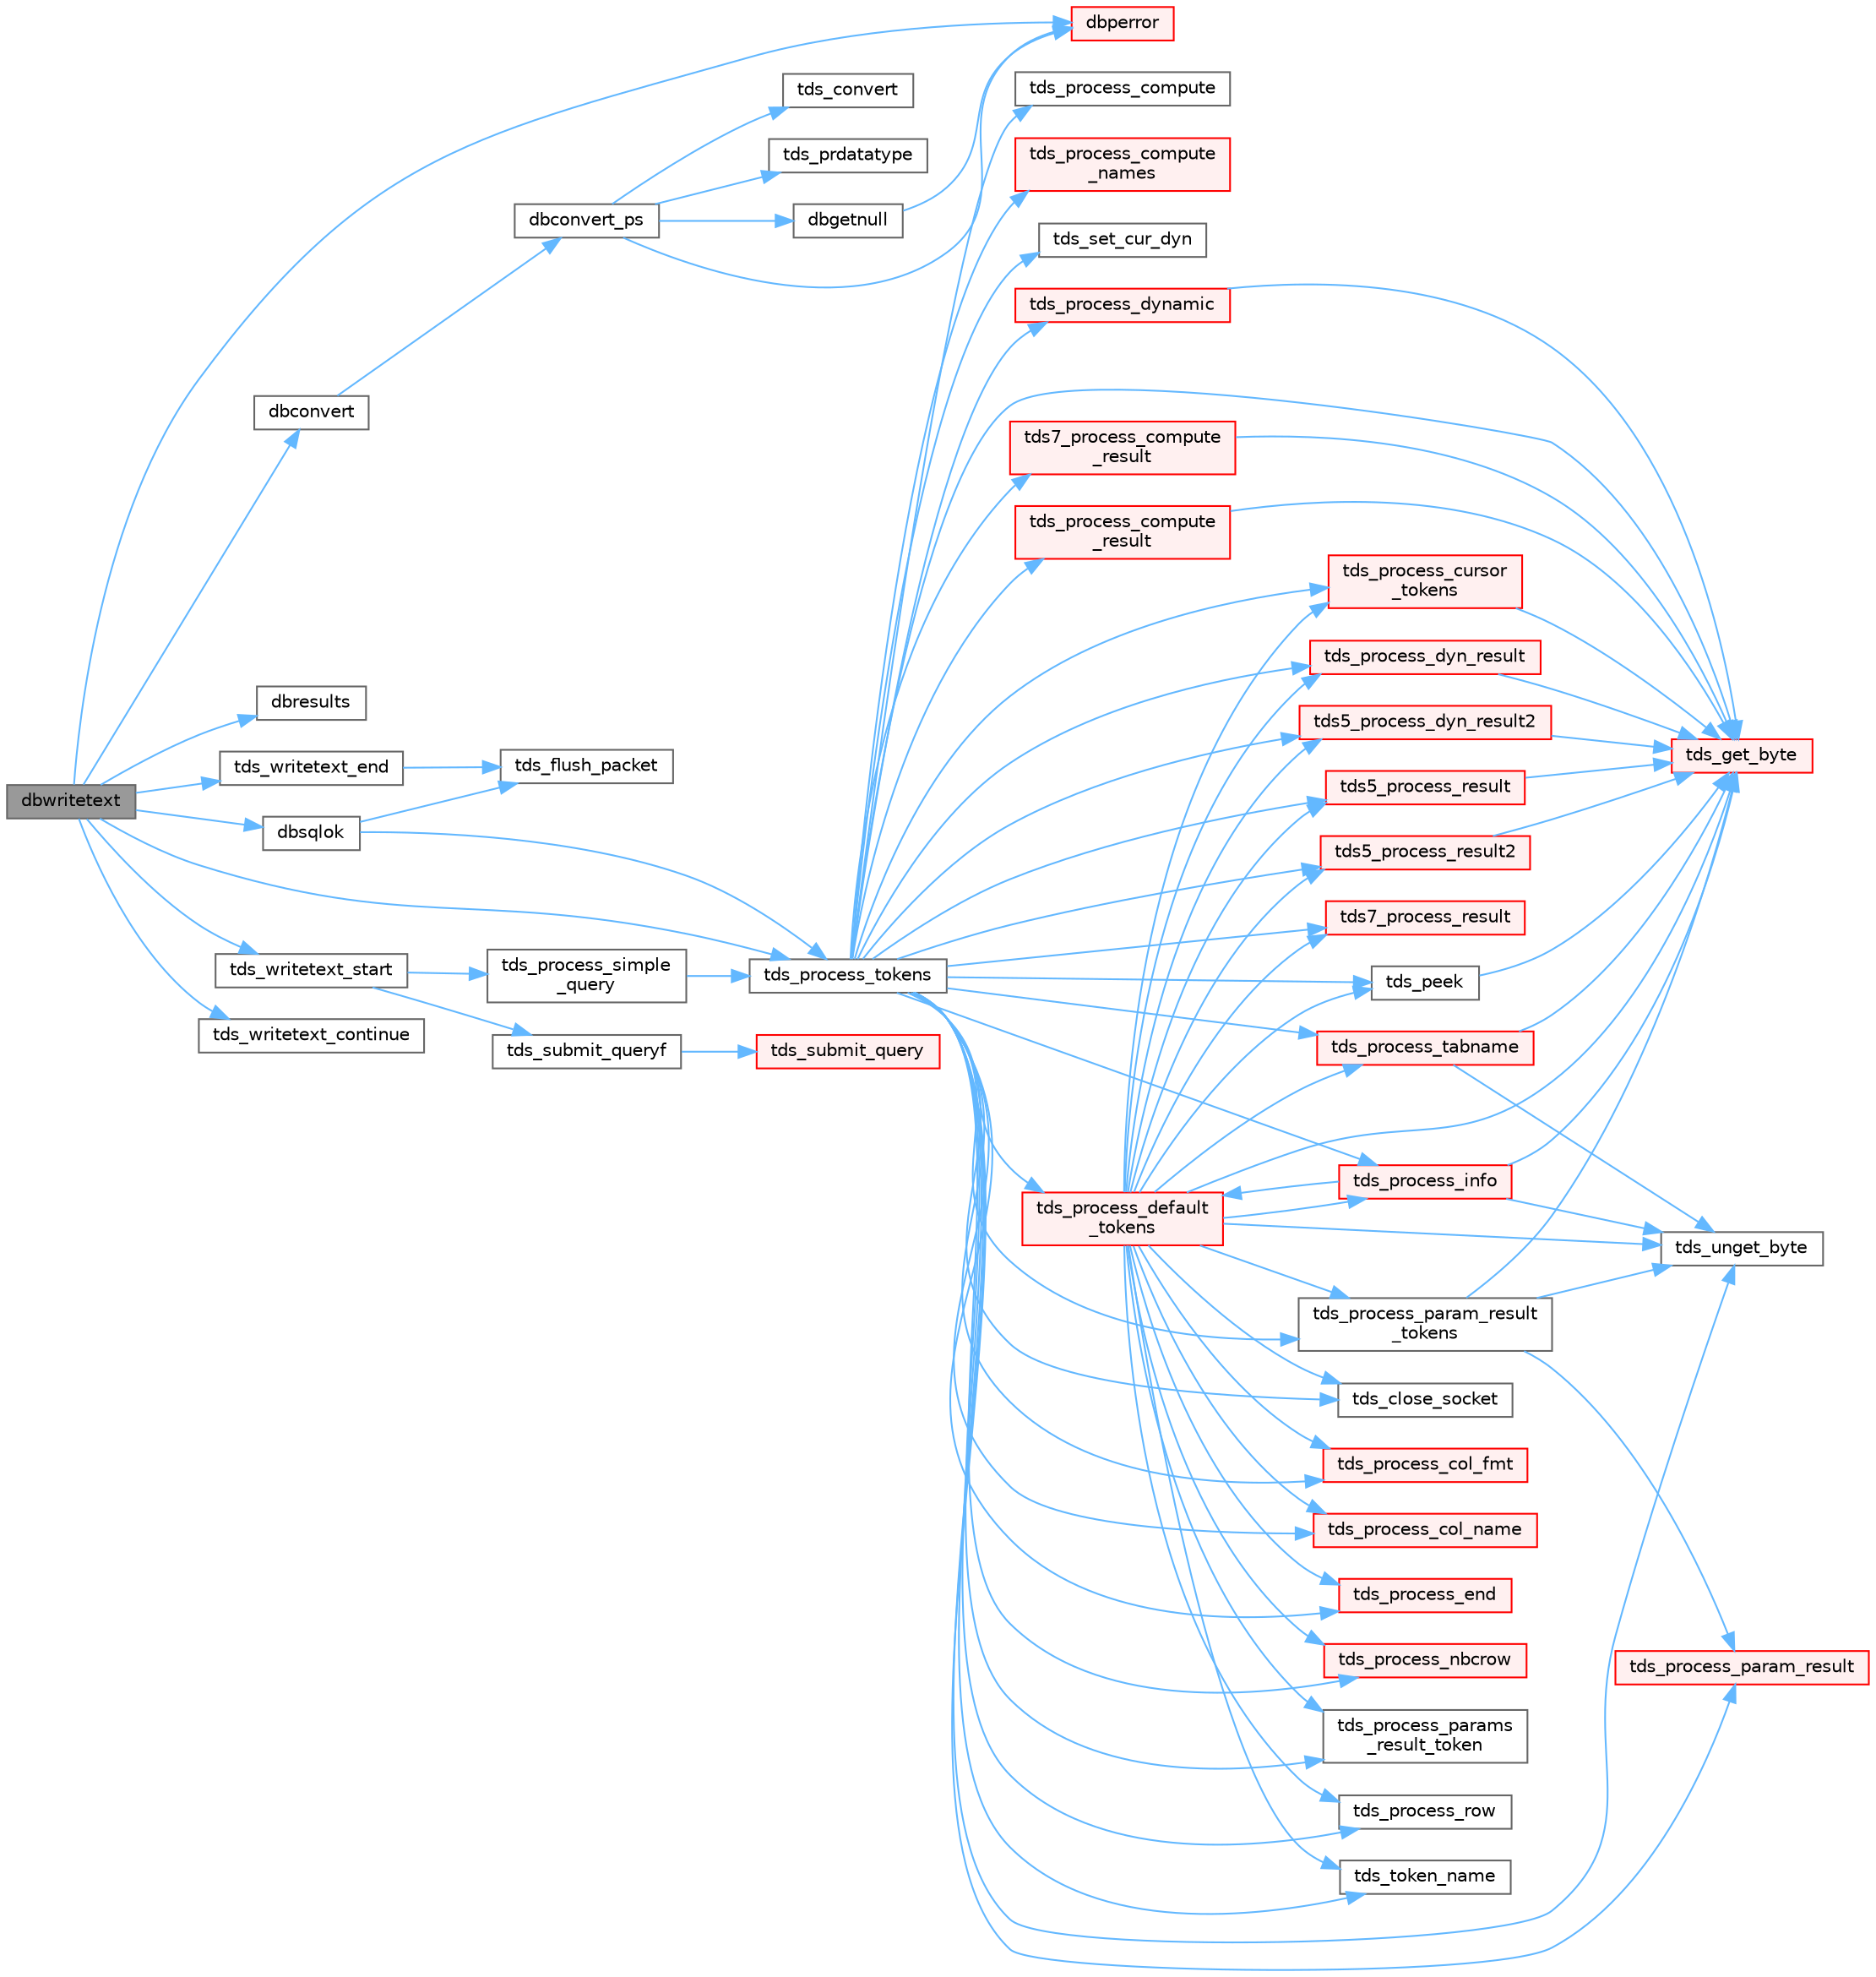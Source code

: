 digraph "dbwritetext"
{
 // LATEX_PDF_SIZE
  bgcolor="transparent";
  edge [fontname=Helvetica,fontsize=10,labelfontname=Helvetica,labelfontsize=10];
  node [fontname=Helvetica,fontsize=10,shape=box,height=0.2,width=0.4];
  rankdir="LR";
  Node1 [id="Node000001",label="dbwritetext",height=0.2,width=0.4,color="gray40", fillcolor="grey60", style="filled", fontcolor="black",tooltip="Send text or image data to the server."];
  Node1 -> Node2 [id="edge1_Node000001_Node000002",color="steelblue1",style="solid",tooltip=" "];
  Node2 [id="Node000002",label="dbconvert",height=0.2,width=0.4,color="grey40", fillcolor="white", style="filled",URL="$a00575.html#ga32eb72f6fb3edb130e59fb3dd0766e7e",tooltip="cf."];
  Node2 -> Node3 [id="edge2_Node000002_Node000003",color="steelblue1",style="solid",tooltip=" "];
  Node3 [id="Node000003",label="dbconvert_ps",height=0.2,width=0.4,color="grey40", fillcolor="white", style="filled",URL="$a00575.html#ga8b00d5cdcaa20cba13fa2e03d52a443e",tooltip="Convert one datatype to another."];
  Node3 -> Node4 [id="edge3_Node000003_Node000004",color="steelblue1",style="solid",tooltip=" "];
  Node4 [id="Node000004",label="dbgetnull",height=0.2,width=0.4,color="grey40", fillcolor="white", style="filled",URL="$a00089.html#aea6a865806d454280126de940478c214",tooltip=" "];
  Node4 -> Node5 [id="edge4_Node000004_Node000005",color="steelblue1",style="solid",tooltip=" "];
  Node5 [id="Node000005",label="dbperror",height=0.2,width=0.4,color="red", fillcolor="#FFF0F0", style="filled",URL="$a00581.html#ga302a4ce6559b81808e3be51615cd1b67",tooltip="Call client-installed error handler."];
  Node3 -> Node5 [id="edge5_Node000003_Node000005",color="steelblue1",style="solid",tooltip=" "];
  Node3 -> Node8 [id="edge6_Node000003_Node000008",color="steelblue1",style="solid",tooltip=" "];
  Node8 [id="Node000008",label="tds_convert",height=0.2,width=0.4,color="grey40", fillcolor="white", style="filled",URL="$a00587.html#gad83c146aa5ba3f1515557d6b5248494a",tooltip="tds_convert convert a type to another."];
  Node3 -> Node9 [id="edge7_Node000003_Node000009",color="steelblue1",style="solid",tooltip=" "];
  Node9 [id="Node000009",label="tds_prdatatype",height=0.2,width=0.4,color="grey40", fillcolor="white", style="filled",URL="$a00089.html#ac7a199aaeb82935f6d1dda2be551a089",tooltip="Returns type in string."];
  Node1 -> Node5 [id="edge8_Node000001_Node000005",color="steelblue1",style="solid",tooltip=" "];
  Node1 -> Node10 [id="edge9_Node000001_Node000010",color="steelblue1",style="solid",tooltip=" "];
  Node10 [id="Node000010",label="dbresults",height=0.2,width=0.4,color="grey40", fillcolor="white", style="filled",URL="$a00575.html#ga4e26d949be2c3bf71b1a33c75b11d931",tooltip="Set up query results."];
  Node1 -> Node11 [id="edge10_Node000001_Node000011",color="steelblue1",style="solid",tooltip=" "];
  Node11 [id="Node000011",label="dbsqlok",height=0.2,width=0.4,color="grey40", fillcolor="white", style="filled",URL="$a00575.html#gae1f50a6a2c31fda57cb481922b06841e",tooltip="Wait for results of a query from the server."];
  Node11 -> Node12 [id="edge11_Node000011_Node000012",color="steelblue1",style="solid",tooltip=" "];
  Node12 [id="Node000012",label="tds_flush_packet",height=0.2,width=0.4,color="grey40", fillcolor="white", style="filled",URL="$a00591.html#ga5feb53554e8917a81bbbc332163a61fb",tooltip="Flush packet to server."];
  Node11 -> Node13 [id="edge12_Node000011_Node000013",color="steelblue1",style="solid",tooltip=" "];
  Node13 [id="Node000013",label="tds_process_tokens",height=0.2,width=0.4,color="grey40", fillcolor="white", style="filled",URL="$a00592.html#gabfc9de1d1fe718818caf63a4be4035a6",tooltip="process all streams."];
  Node13 -> Node14 [id="edge13_Node000013_Node000014",color="steelblue1",style="solid",tooltip=" "];
  Node14 [id="Node000014",label="tds5_process_dyn_result2",height=0.2,width=0.4,color="red", fillcolor="#FFF0F0", style="filled",URL="$a00592.html#gae688b515631141acfbc41bbb91c8b921",tooltip="Process new TDS 5.0 token for describing output parameters."];
  Node14 -> Node38 [id="edge14_Node000014_Node000038",color="steelblue1",style="solid",tooltip=" "];
  Node38 [id="Node000038",label="tds_get_byte",height=0.2,width=0.4,color="red", fillcolor="#FFF0F0", style="filled",URL="$a00591.html#ga0cb72d3f6943795c39db1fa692be0a58",tooltip="Return a single byte from the input buffer."];
  Node13 -> Node41 [id="edge15_Node000013_Node000041",color="steelblue1",style="solid",tooltip=" "];
  Node41 [id="Node000041",label="tds5_process_result",height=0.2,width=0.4,color="red", fillcolor="#FFF0F0", style="filled",URL="$a00592.html#ga547b2f48659f77a69aa802d861ac827d",tooltip="tds5_process_result() is the TDS 5.0 result set processing routine."];
  Node41 -> Node38 [id="edge16_Node000041_Node000038",color="steelblue1",style="solid",tooltip=" "];
  Node13 -> Node44 [id="edge17_Node000013_Node000044",color="steelblue1",style="solid",tooltip=" "];
  Node44 [id="Node000044",label="tds5_process_result2",height=0.2,width=0.4,color="red", fillcolor="#FFF0F0", style="filled",URL="$a00592.html#gabe2bdd5a41ce067cb31aef18ff81cb1c",tooltip="tds5_process_result2() is the new TDS 5.0 result set processing routine."];
  Node44 -> Node38 [id="edge18_Node000044_Node000038",color="steelblue1",style="solid",tooltip=" "];
  Node13 -> Node47 [id="edge19_Node000013_Node000047",color="steelblue1",style="solid",tooltip=" "];
  Node47 [id="Node000047",label="tds7_process_compute\l_result",height=0.2,width=0.4,color="red", fillcolor="#FFF0F0", style="filled",URL="$a00592.html#ga6728e344caa20aea1def85f58dea138b",tooltip="tds7_process_compute_result() processes compute result sets for TDS 7/8."];
  Node47 -> Node38 [id="edge20_Node000047_Node000038",color="steelblue1",style="solid",tooltip=" "];
  Node13 -> Node51 [id="edge21_Node000013_Node000051",color="steelblue1",style="solid",tooltip=" "];
  Node51 [id="Node000051",label="tds7_process_result",height=0.2,width=0.4,color="red", fillcolor="#FFF0F0", style="filled",URL="$a00592.html#gaca56fc22d65a24a96d1bef310ade73aa",tooltip="tds7_process_result() is the TDS 7.0 result set processing routine."];
  Node13 -> Node27 [id="edge22_Node000013_Node000027",color="steelblue1",style="solid",tooltip=" "];
  Node27 [id="Node000027",label="tds_close_socket",height=0.2,width=0.4,color="grey40", fillcolor="white", style="filled",URL="$a00591.html#ga3e3f76009fce5ceedb2f42bb2c9aed2e",tooltip="Close current socket."];
  Node13 -> Node38 [id="edge23_Node000013_Node000038",color="steelblue1",style="solid",tooltip=" "];
  Node13 -> Node52 [id="edge24_Node000013_Node000052",color="steelblue1",style="solid",tooltip=" "];
  Node52 [id="Node000052",label="tds_peek",height=0.2,width=0.4,color="grey40", fillcolor="white", style="filled",URL="$a00591.html#ga221e98a9c8be96ec6c8547891e1b53af",tooltip="Reads a byte from the TDS stream without removing it."];
  Node52 -> Node38 [id="edge25_Node000052_Node000038",color="steelblue1",style="solid",tooltip=" "];
  Node13 -> Node53 [id="edge26_Node000013_Node000053",color="steelblue1",style="solid",tooltip=" "];
  Node53 [id="Node000053",label="tds_process_col_fmt",height=0.2,width=0.4,color="red", fillcolor="#FFF0F0", style="filled",URL="$a00592.html#ga4e3dd9d3614f5f0433b78b761dd68741",tooltip="tds_process_col_fmt() is the other half of result set processing under TDS 4.2."];
  Node13 -> Node54 [id="edge27_Node000013_Node000054",color="steelblue1",style="solid",tooltip=" "];
  Node54 [id="Node000054",label="tds_process_col_name",height=0.2,width=0.4,color="red", fillcolor="#FFF0F0", style="filled",URL="$a00592.html#ga905d2fa5e1b602817bd16bb0fcf9eadb",tooltip="tds_process_col_name() is one half of the result set under TDS 4.2 it contains all the column names,..."];
  Node13 -> Node58 [id="edge28_Node000013_Node000058",color="steelblue1",style="solid",tooltip=" "];
  Node58 [id="Node000058",label="tds_process_compute",height=0.2,width=0.4,color="grey40", fillcolor="white", style="filled",URL="$a00592.html#ga6fcb37d5addebdc1af9f34ebc59fd7a8",tooltip="tds_process_compute() processes compute rows and places them in the row buffer."];
  Node13 -> Node59 [id="edge29_Node000013_Node000059",color="steelblue1",style="solid",tooltip=" "];
  Node59 [id="Node000059",label="tds_process_compute\l_names",height=0.2,width=0.4,color="red", fillcolor="#FFF0F0", style="filled",URL="$a00592.html#gae5b3e01f3d665f9e377de091f46f1ab9",tooltip="tds_process_compute_names() processes compute result sets."];
  Node13 -> Node60 [id="edge30_Node000013_Node000060",color="steelblue1",style="solid",tooltip=" "];
  Node60 [id="Node000060",label="tds_process_compute\l_result",height=0.2,width=0.4,color="red", fillcolor="#FFF0F0", style="filled",URL="$a00592.html#gae3368ea80d0d8b13791ceb13ee5f19c9",tooltip="tds_process_compute_result() processes compute result sets."];
  Node60 -> Node38 [id="edge31_Node000060_Node000038",color="steelblue1",style="solid",tooltip=" "];
  Node13 -> Node61 [id="edge32_Node000013_Node000061",color="steelblue1",style="solid",tooltip=" "];
  Node61 [id="Node000061",label="tds_process_cursor\l_tokens",height=0.2,width=0.4,color="red", fillcolor="#FFF0F0", style="filled",URL="$a00592.html#ga315d875d90c64d12d61fc9e33b4dee96",tooltip="Reads cursor command results."];
  Node61 -> Node38 [id="edge33_Node000061_Node000038",color="steelblue1",style="solid",tooltip=" "];
  Node13 -> Node62 [id="edge34_Node000013_Node000062",color="steelblue1",style="solid",tooltip=" "];
  Node62 [id="Node000062",label="tds_process_default\l_tokens",height=0.2,width=0.4,color="red", fillcolor="#FFF0F0", style="filled",URL="$a00592.html#ga39453d084f3f780ac4602d4abf2839f7",tooltip="tds_process_default_tokens() is a catch all function that is called to process tokens not known to ot..."];
  Node62 -> Node14 [id="edge35_Node000062_Node000014",color="steelblue1",style="solid",tooltip=" "];
  Node62 -> Node41 [id="edge36_Node000062_Node000041",color="steelblue1",style="solid",tooltip=" "];
  Node62 -> Node44 [id="edge37_Node000062_Node000044",color="steelblue1",style="solid",tooltip=" "];
  Node62 -> Node51 [id="edge38_Node000062_Node000051",color="steelblue1",style="solid",tooltip=" "];
  Node62 -> Node27 [id="edge39_Node000062_Node000027",color="steelblue1",style="solid",tooltip=" "];
  Node62 -> Node38 [id="edge40_Node000062_Node000038",color="steelblue1",style="solid",tooltip=" "];
  Node62 -> Node52 [id="edge41_Node000062_Node000052",color="steelblue1",style="solid",tooltip=" "];
  Node62 -> Node53 [id="edge42_Node000062_Node000053",color="steelblue1",style="solid",tooltip=" "];
  Node62 -> Node54 [id="edge43_Node000062_Node000054",color="steelblue1",style="solid",tooltip=" "];
  Node62 -> Node61 [id="edge44_Node000062_Node000061",color="steelblue1",style="solid",tooltip=" "];
  Node62 -> Node66 [id="edge45_Node000062_Node000066",color="steelblue1",style="solid",tooltip=" "];
  Node66 [id="Node000066",label="tds_process_dyn_result",height=0.2,width=0.4,color="red", fillcolor="#FFF0F0", style="filled",URL="$a00592.html#ga416cf119c1d4a0fca27dc5b50c261358",tooltip="Process results from dynamic."];
  Node66 -> Node38 [id="edge46_Node000066_Node000038",color="steelblue1",style="solid",tooltip=" "];
  Node62 -> Node67 [id="edge47_Node000062_Node000067",color="steelblue1",style="solid",tooltip=" "];
  Node67 [id="Node000067",label="tds_process_end",height=0.2,width=0.4,color="red", fillcolor="#FFF0F0", style="filled",URL="$a00592.html#ga6ee2e7af38af768611b8bf4b79c36f46",tooltip="tds_process_end() processes any of the DONE, DONEPROC, or DONEINPROC tokens."];
  Node62 -> Node89 [id="edge48_Node000062_Node000089",color="steelblue1",style="solid",tooltip=" "];
  Node89 [id="Node000089",label="tds_process_info",height=0.2,width=0.4,color="red", fillcolor="#FFF0F0", style="filled",URL="$a00592.html#ga65a2316369529731732f200c190d05d6",tooltip="tds_process_info() is called for INFO, ERR, or EED tokens and is responsible for calling the CLI's me..."];
  Node89 -> Node38 [id="edge49_Node000089_Node000038",color="steelblue1",style="solid",tooltip=" "];
  Node89 -> Node62 [id="edge50_Node000089_Node000062",color="steelblue1",style="solid",tooltip=" "];
  Node89 -> Node90 [id="edge51_Node000089_Node000090",color="steelblue1",style="solid",tooltip=" "];
  Node90 [id="Node000090",label="tds_unget_byte",height=0.2,width=0.4,color="grey40", fillcolor="white", style="filled",URL="$a00591.html#gad70d59fb317d098b0c9fd29dd77131a8",tooltip="Unget will always work as long as you don't call it twice in a row."];
  Node62 -> Node91 [id="edge52_Node000062_Node000091",color="steelblue1",style="solid",tooltip=" "];
  Node91 [id="Node000091",label="tds_process_nbcrow",height=0.2,width=0.4,color="red", fillcolor="#FFF0F0", style="filled",URL="$a00592.html#gaf7264c9eb3aa7a73358a4c65f02d3d3c",tooltip="tds_process_nbcrow() processes rows and places them in the row buffer."];
  Node62 -> Node92 [id="edge53_Node000062_Node000092",color="steelblue1",style="solid",tooltip=" "];
  Node92 [id="Node000092",label="tds_process_param_result\l_tokens",height=0.2,width=0.4,color="grey40", fillcolor="white", style="filled",URL="$a00592.html#ga9fdef8228d29cab7fa9098f07fa73fba",tooltip="Process parameters from networks."];
  Node92 -> Node38 [id="edge54_Node000092_Node000038",color="steelblue1",style="solid",tooltip=" "];
  Node92 -> Node93 [id="edge55_Node000092_Node000093",color="steelblue1",style="solid",tooltip=" "];
  Node93 [id="Node000093",label="tds_process_param_result",height=0.2,width=0.4,color="red", fillcolor="#FFF0F0", style="filled",URL="$a00592.html#gacb3354443bcefe7a500a500a4904cc05",tooltip="process output parameters of a stored procedure."];
  Node92 -> Node90 [id="edge56_Node000092_Node000090",color="steelblue1",style="solid",tooltip=" "];
  Node62 -> Node97 [id="edge57_Node000062_Node000097",color="steelblue1",style="solid",tooltip=" "];
  Node97 [id="Node000097",label="tds_process_params\l_result_token",height=0.2,width=0.4,color="grey40", fillcolor="white", style="filled",URL="$a00592.html#ga7b18c0911a9dc69939577b39eb64725d",tooltip="tds_process_params_result_token() processes params on TDS5."];
  Node62 -> Node98 [id="edge58_Node000062_Node000098",color="steelblue1",style="solid",tooltip=" "];
  Node98 [id="Node000098",label="tds_process_row",height=0.2,width=0.4,color="grey40", fillcolor="white", style="filled",URL="$a00592.html#gaad814dd6e35aee8332035d06dc8b5d65",tooltip="tds_process_row() processes rows and places them in the row buffer."];
  Node62 -> Node99 [id="edge59_Node000062_Node000099",color="steelblue1",style="solid",tooltip=" "];
  Node99 [id="Node000099",label="tds_process_tabname",height=0.2,width=0.4,color="red", fillcolor="#FFF0F0", style="filled",URL="$a00592.html#gaeec59bca9bd0c5388e245f0d19d9c81a",tooltip="Process list of table from network."];
  Node99 -> Node38 [id="edge60_Node000099_Node000038",color="steelblue1",style="solid",tooltip=" "];
  Node99 -> Node90 [id="edge61_Node000099_Node000090",color="steelblue1",style="solid",tooltip=" "];
  Node62 -> Node103 [id="edge62_Node000062_Node000103",color="steelblue1",style="solid",tooltip=" "];
  Node103 [id="Node000103",label="tds_token_name",height=0.2,width=0.4,color="grey40", fillcolor="white", style="filled",URL="$a00592.html#ga7f24a7af985cd320788122e98072b7af",tooltip="Returns string representation for a given token type."];
  Node62 -> Node90 [id="edge63_Node000062_Node000090",color="steelblue1",style="solid",tooltip=" "];
  Node13 -> Node66 [id="edge64_Node000013_Node000066",color="steelblue1",style="solid",tooltip=" "];
  Node13 -> Node104 [id="edge65_Node000013_Node000104",color="steelblue1",style="solid",tooltip=" "];
  Node104 [id="Node000104",label="tds_process_dynamic",height=0.2,width=0.4,color="red", fillcolor="#FFF0F0", style="filled",URL="$a00592.html#ga5cfc0340d8d717e67f60037e029b2142",tooltip="tds_process_dynamic() finds the element of the dyns array for the id"];
  Node104 -> Node38 [id="edge66_Node000104_Node000038",color="steelblue1",style="solid",tooltip=" "];
  Node13 -> Node67 [id="edge67_Node000013_Node000067",color="steelblue1",style="solid",tooltip=" "];
  Node13 -> Node89 [id="edge68_Node000013_Node000089",color="steelblue1",style="solid",tooltip=" "];
  Node13 -> Node91 [id="edge69_Node000013_Node000091",color="steelblue1",style="solid",tooltip=" "];
  Node13 -> Node93 [id="edge70_Node000013_Node000093",color="steelblue1",style="solid",tooltip=" "];
  Node13 -> Node92 [id="edge71_Node000013_Node000092",color="steelblue1",style="solid",tooltip=" "];
  Node13 -> Node97 [id="edge72_Node000013_Node000097",color="steelblue1",style="solid",tooltip=" "];
  Node13 -> Node98 [id="edge73_Node000013_Node000098",color="steelblue1",style="solid",tooltip=" "];
  Node13 -> Node99 [id="edge74_Node000013_Node000099",color="steelblue1",style="solid",tooltip=" "];
  Node13 -> Node83 [id="edge75_Node000013_Node000083",color="steelblue1",style="solid",tooltip=" "];
  Node83 [id="Node000083",label="tds_set_cur_dyn",height=0.2,width=0.4,color="grey40", fillcolor="white", style="filled",URL="$a00590.html#gae8b7db85af16701fc0604eb117cbd4e4",tooltip="Set current dynamic."];
  Node13 -> Node103 [id="edge76_Node000013_Node000103",color="steelblue1",style="solid",tooltip=" "];
  Node13 -> Node90 [id="edge77_Node000013_Node000090",color="steelblue1",style="solid",tooltip=" "];
  Node1 -> Node13 [id="edge78_Node000001_Node000013",color="steelblue1",style="solid",tooltip=" "];
  Node1 -> Node106 [id="edge79_Node000001_Node000106",color="steelblue1",style="solid",tooltip=" "];
  Node106 [id="Node000106",label="tds_writetext_continue",height=0.2,width=0.4,color="grey40", fillcolor="white", style="filled",URL="$a00254.html#ab68dead99a2ebec55895a10cd3db5202",tooltip="Send some data in the writetext request started by tds_writetext_start."];
  Node1 -> Node107 [id="edge80_Node000001_Node000107",color="steelblue1",style="solid",tooltip=" "];
  Node107 [id="Node000107",label="tds_writetext_end",height=0.2,width=0.4,color="grey40", fillcolor="white", style="filled",URL="$a00254.html#ac1e460551f1188620ea478238864ac4b",tooltip="Finish sending writetext data."];
  Node107 -> Node12 [id="edge81_Node000107_Node000012",color="steelblue1",style="solid",tooltip=" "];
  Node1 -> Node108 [id="edge82_Node000001_Node000108",color="steelblue1",style="solid",tooltip=" "];
  Node108 [id="Node000108",label="tds_writetext_start",height=0.2,width=0.4,color="grey40", fillcolor="white", style="filled",URL="$a00254.html#a7711612cc544a7da2c7aa212b870acb2",tooltip="Start writing writetext request."];
  Node108 -> Node73 [id="edge83_Node000108_Node000073",color="steelblue1",style="solid",tooltip=" "];
  Node73 [id="Node000073",label="tds_process_simple\l_query",height=0.2,width=0.4,color="grey40", fillcolor="white", style="filled",URL="$a00592.html#gaeeb1562044786ea17bea361ed83e6946",tooltip="Process results for simple query as \"SET TEXTSIZE\" or \"USE dbname\" If the statement returns results,..."];
  Node73 -> Node13 [id="edge84_Node000073_Node000013",color="steelblue1",style="solid",tooltip=" "];
  Node108 -> Node109 [id="edge85_Node000108_Node000109",color="steelblue1",style="solid",tooltip=" "];
  Node109 [id="Node000109",label="tds_submit_queryf",height=0.2,width=0.4,color="grey40", fillcolor="white", style="filled",URL="$a00590.html#gad695defcbf663b0023851a198206a772",tooltip="Format and submit a query."];
  Node109 -> Node110 [id="edge86_Node000109_Node000110",color="steelblue1",style="solid",tooltip=" "];
  Node110 [id="Node000110",label="tds_submit_query",height=0.2,width=0.4,color="red", fillcolor="#FFF0F0", style="filled",URL="$a00590.html#ga5a29ae7f99d089dc3cea85ec6ee5f3ab",tooltip="Sends a language string to the database server for processing."];
}
